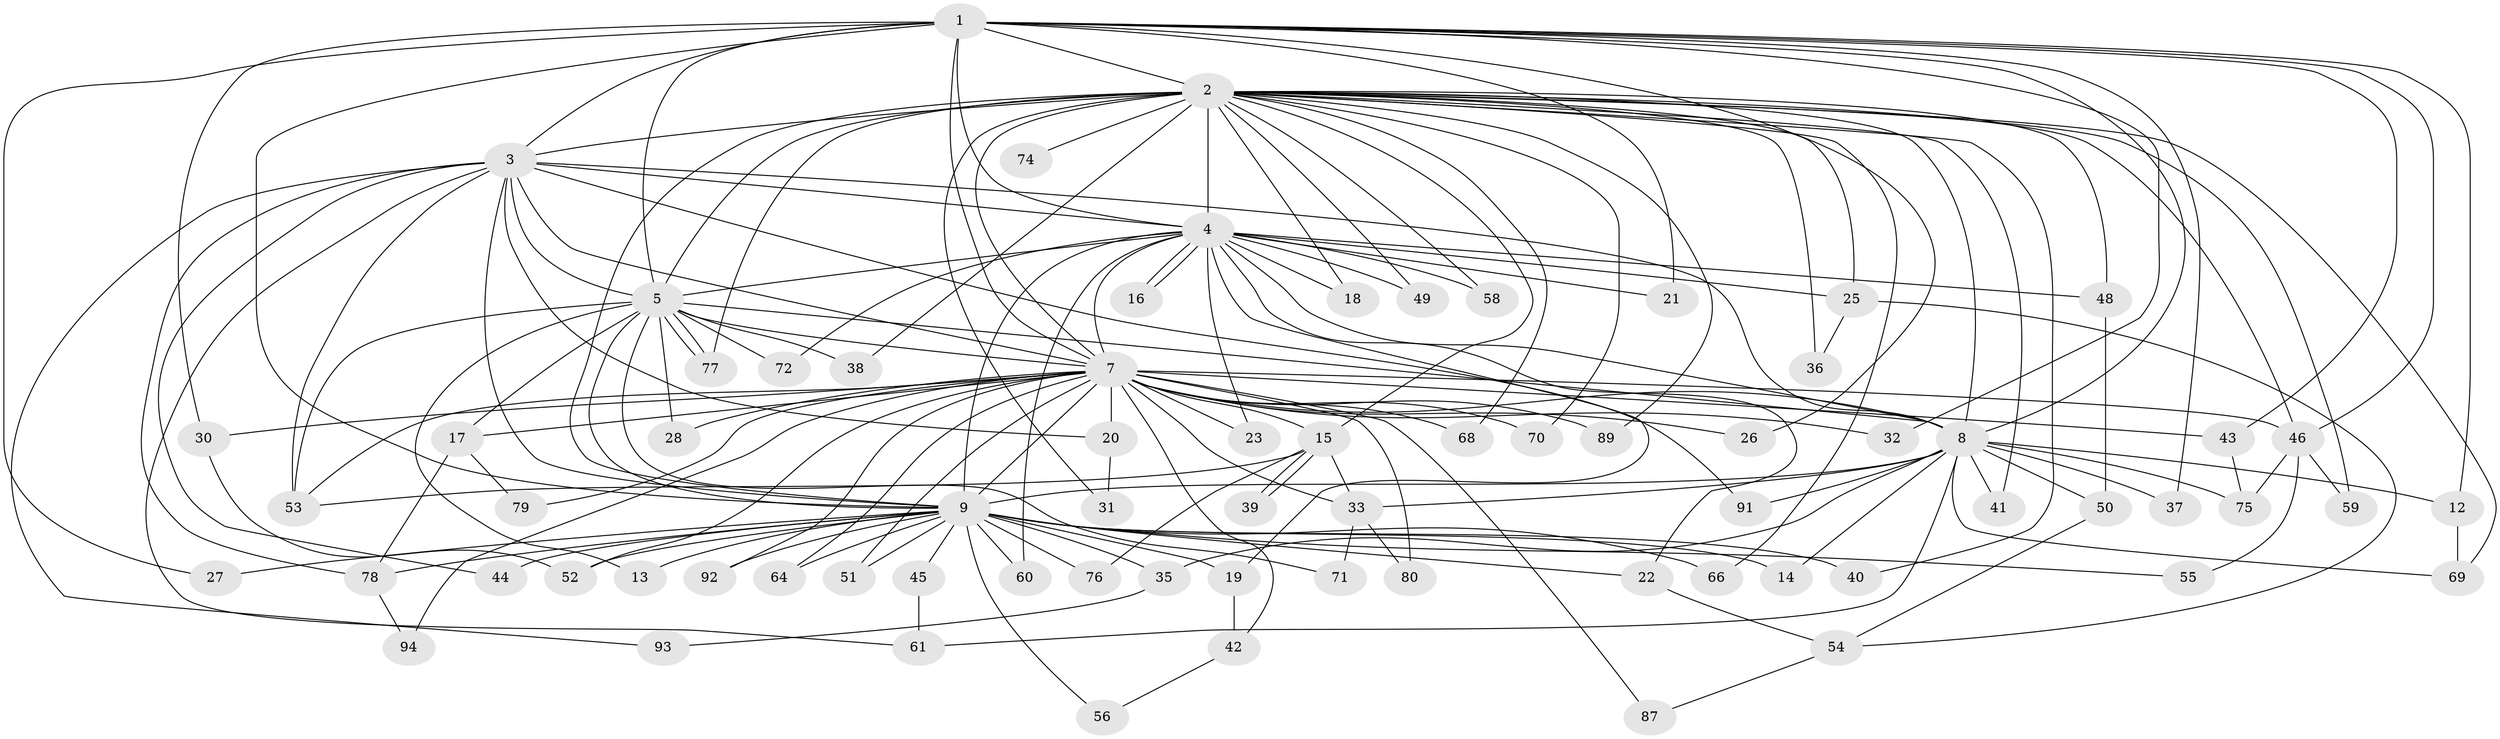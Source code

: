 // original degree distribution, {20: 0.021052631578947368, 19: 0.010526315789473684, 17: 0.010526315789473684, 23: 0.010526315789473684, 22: 0.010526315789473684, 34: 0.010526315789473684, 18: 0.010526315789473684, 14: 0.010526315789473684, 25: 0.010526315789473684, 4: 0.042105263157894736, 3: 0.2, 2: 0.5894736842105263, 7: 0.010526315789473684, 5: 0.042105263157894736, 6: 0.010526315789473684}
// Generated by graph-tools (version 1.1) at 2025/41/03/06/25 10:41:35]
// undirected, 73 vertices, 167 edges
graph export_dot {
graph [start="1"]
  node [color=gray90,style=filled];
  1 [super="+29"];
  2 [super="+6"];
  3 [super="+73"];
  4 [super="+24"];
  5;
  7 [super="+11"];
  8 [super="+34"];
  9 [super="+10"];
  12;
  13;
  14;
  15 [super="+81"];
  16;
  17 [super="+47"];
  18;
  19;
  20;
  21;
  22;
  23;
  25 [super="+57"];
  26;
  27;
  28;
  30;
  31;
  32;
  33 [super="+86"];
  35;
  36;
  37;
  38;
  39;
  40;
  41;
  42;
  43 [super="+95"];
  44;
  45 [super="+65"];
  46 [super="+62"];
  48;
  49;
  50;
  51;
  52 [super="+67"];
  53 [super="+63"];
  54 [super="+90"];
  55;
  56;
  58;
  59;
  60 [super="+84"];
  61;
  64;
  66;
  68;
  69 [super="+82"];
  70;
  71;
  72;
  74;
  75;
  76;
  77 [super="+85"];
  78 [super="+83"];
  79;
  80 [super="+88"];
  87;
  89;
  91;
  92;
  93;
  94;
  1 -- 2 [weight=2];
  1 -- 3 [weight=2];
  1 -- 4;
  1 -- 5 [weight=2];
  1 -- 7;
  1 -- 8;
  1 -- 9 [weight=2];
  1 -- 12;
  1 -- 21;
  1 -- 26;
  1 -- 27;
  1 -- 30;
  1 -- 32;
  1 -- 37;
  1 -- 43;
  1 -- 46;
  2 -- 3 [weight=2];
  2 -- 4 [weight=2];
  2 -- 5 [weight=2];
  2 -- 7 [weight=3];
  2 -- 8 [weight=2];
  2 -- 9 [weight=4];
  2 -- 15;
  2 -- 25 [weight=2];
  2 -- 31;
  2 -- 36;
  2 -- 40;
  2 -- 49;
  2 -- 58;
  2 -- 74 [weight=2];
  2 -- 77;
  2 -- 66;
  2 -- 68;
  2 -- 69;
  2 -- 70;
  2 -- 18;
  2 -- 89;
  2 -- 38;
  2 -- 41;
  2 -- 48;
  2 -- 59;
  2 -- 46;
  3 -- 4;
  3 -- 5;
  3 -- 7;
  3 -- 8;
  3 -- 9 [weight=2];
  3 -- 20;
  3 -- 44;
  3 -- 53;
  3 -- 61;
  3 -- 78;
  3 -- 91;
  3 -- 93;
  4 -- 5;
  4 -- 7;
  4 -- 8;
  4 -- 9 [weight=2];
  4 -- 16;
  4 -- 16;
  4 -- 18;
  4 -- 19;
  4 -- 21;
  4 -- 22 [weight=2];
  4 -- 23;
  4 -- 25;
  4 -- 48;
  4 -- 49;
  4 -- 58;
  4 -- 72;
  4 -- 60;
  5 -- 7;
  5 -- 8;
  5 -- 9 [weight=2];
  5 -- 13;
  5 -- 17 [weight=2];
  5 -- 28;
  5 -- 38;
  5 -- 71;
  5 -- 72;
  5 -- 77;
  5 -- 77;
  5 -- 53;
  7 -- 8 [weight=2];
  7 -- 9 [weight=2];
  7 -- 15;
  7 -- 17;
  7 -- 20;
  7 -- 23;
  7 -- 26;
  7 -- 28;
  7 -- 30;
  7 -- 32;
  7 -- 33;
  7 -- 42;
  7 -- 43;
  7 -- 46;
  7 -- 51;
  7 -- 53;
  7 -- 64;
  7 -- 70;
  7 -- 79;
  7 -- 80 [weight=2];
  7 -- 87;
  7 -- 89;
  7 -- 92;
  7 -- 94;
  7 -- 52;
  7 -- 68;
  8 -- 9 [weight=2];
  8 -- 12;
  8 -- 14;
  8 -- 35;
  8 -- 37;
  8 -- 41;
  8 -- 50;
  8 -- 91;
  8 -- 69;
  8 -- 75;
  8 -- 61;
  8 -- 33;
  9 -- 27;
  9 -- 44;
  9 -- 52;
  9 -- 64;
  9 -- 92;
  9 -- 66;
  9 -- 76;
  9 -- 13;
  9 -- 14;
  9 -- 78;
  9 -- 19;
  9 -- 22;
  9 -- 35;
  9 -- 40;
  9 -- 45;
  9 -- 51;
  9 -- 55;
  9 -- 56;
  9 -- 60;
  12 -- 69;
  15 -- 33;
  15 -- 39;
  15 -- 39;
  15 -- 76;
  15 -- 53;
  17 -- 79;
  17 -- 78;
  19 -- 42;
  20 -- 31;
  22 -- 54;
  25 -- 36;
  25 -- 54;
  30 -- 52;
  33 -- 71;
  33 -- 80;
  35 -- 93;
  42 -- 56;
  43 -- 75;
  45 -- 61;
  46 -- 55;
  46 -- 59;
  46 -- 75;
  48 -- 50;
  50 -- 54;
  54 -- 87;
  78 -- 94;
}
